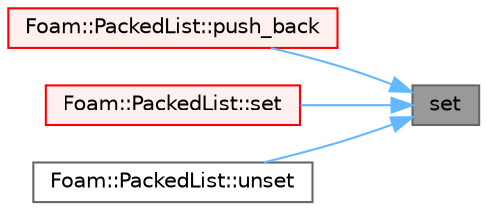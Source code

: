 digraph "set"
{
 // LATEX_PDF_SIZE
  bgcolor="transparent";
  edge [fontname=Helvetica,fontsize=10,labelfontname=Helvetica,labelfontsize=10];
  node [fontname=Helvetica,fontsize=10,shape=box,height=0.2,width=0.4];
  rankdir="RL";
  Node1 [id="Node000001",label="set",height=0.2,width=0.4,color="gray40", fillcolor="grey60", style="filled", fontcolor="black",tooltip=" "];
  Node1 -> Node2 [id="edge1_Node000001_Node000002",dir="back",color="steelblue1",style="solid",tooltip=" "];
  Node2 [id="Node000002",label="Foam::PackedList::push_back",height=0.2,width=0.4,color="red", fillcolor="#FFF0F0", style="filled",URL="$classFoam_1_1PackedList.html#a4154ed3497b116f73d59658e6a35044d",tooltip=" "];
  Node1 -> Node4 [id="edge2_Node000001_Node000004",dir="back",color="steelblue1",style="solid",tooltip=" "];
  Node4 [id="Node000004",label="Foam::PackedList::set",height=0.2,width=0.4,color="red", fillcolor="#FFF0F0", style="filled",URL="$classFoam_1_1PackedList.html#a9fce75e8d439e575bb880cb9f3fb820b",tooltip=" "];
  Node1 -> Node9 [id="edge3_Node000001_Node000009",dir="back",color="steelblue1",style="solid",tooltip=" "];
  Node9 [id="Node000009",label="Foam::PackedList::unset",height=0.2,width=0.4,color="grey40", fillcolor="white", style="filled",URL="$classFoam_1_1PackedList.html#a24bdebe2071e600513bddf3c8b7cc81f",tooltip=" "];
}
